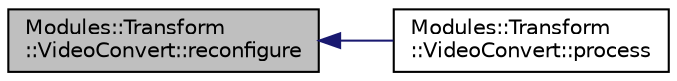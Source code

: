 digraph "Modules::Transform::VideoConvert::reconfigure"
{
 // INTERACTIVE_SVG=YES
  edge [fontname="Helvetica",fontsize="10",labelfontname="Helvetica",labelfontsize="10"];
  node [fontname="Helvetica",fontsize="10",shape=record];
  rankdir="LR";
  Node1 [label="Modules::Transform\l::VideoConvert::reconfigure",height=0.2,width=0.4,color="black", fillcolor="grey75", style="filled", fontcolor="black"];
  Node1 -> Node2 [dir="back",color="midnightblue",fontsize="10",style="solid",fontname="Helvetica"];
  Node2 [label="Modules::Transform\l::VideoConvert::process",height=0.2,width=0.4,color="black", fillcolor="white", style="filled",URL="$class_modules_1_1_transform_1_1_video_convert.html#ad747203b87678ebcf9a94e2654b51d24"];
}
